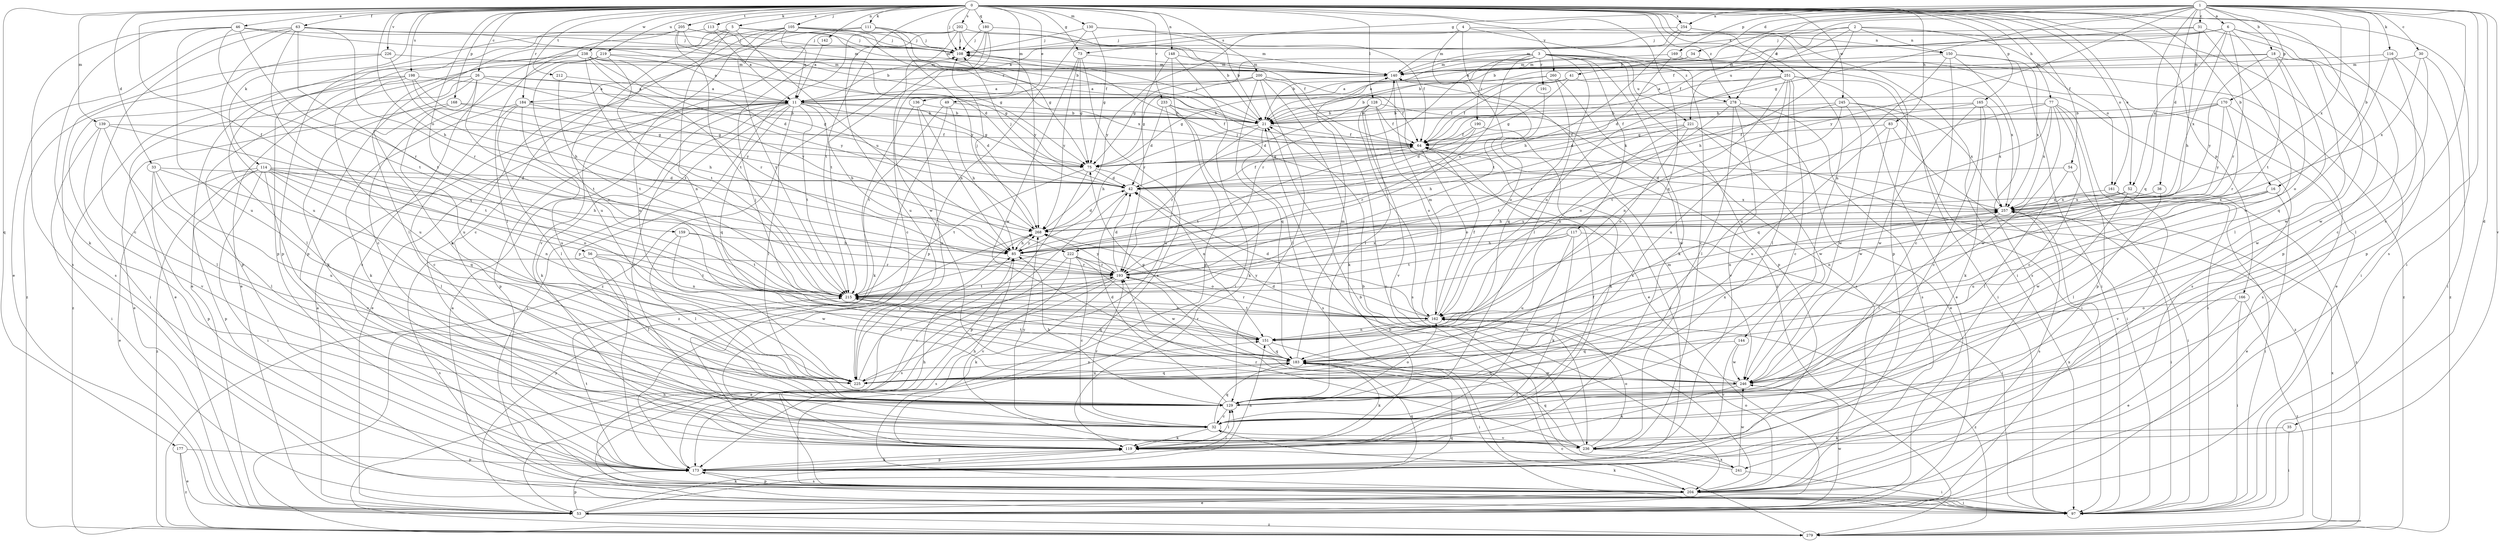 strict digraph  {
0;
1;
2;
3;
4;
5;
6;
11;
16;
18;
21;
26;
30;
31;
32;
33;
34;
35;
36;
41;
42;
46;
49;
52;
53;
54;
56;
63;
64;
73;
75;
77;
83;
85;
97;
105;
108;
111;
113;
114;
116;
117;
119;
128;
129;
130;
136;
139;
140;
142;
144;
148;
150;
151;
159;
161;
162;
165;
166;
168;
169;
170;
173;
177;
180;
183;
184;
190;
191;
193;
198;
200;
202;
204;
205;
212;
215;
219;
221;
222;
225;
226;
233;
236;
238;
241;
245;
246;
251;
254;
257;
260;
268;
278;
279;
0 -> 5  [label=a];
0 -> 16  [label=b];
0 -> 26  [label=c];
0 -> 33  [label=d];
0 -> 46  [label=e];
0 -> 49  [label=e];
0 -> 52  [label=e];
0 -> 54  [label=f];
0 -> 56  [label=f];
0 -> 63  [label=f];
0 -> 73  [label=g];
0 -> 77  [label=h];
0 -> 83  [label=h];
0 -> 85  [label=h];
0 -> 97  [label=i];
0 -> 105  [label=j];
0 -> 108  [label=j];
0 -> 111  [label=k];
0 -> 113  [label=k];
0 -> 114  [label=k];
0 -> 128  [label=l];
0 -> 130  [label=m];
0 -> 136  [label=m];
0 -> 139  [label=m];
0 -> 142  [label=n];
0 -> 144  [label=n];
0 -> 148  [label=n];
0 -> 159  [label=o];
0 -> 161  [label=o];
0 -> 165  [label=p];
0 -> 166  [label=p];
0 -> 168  [label=p];
0 -> 177  [label=q];
0 -> 180  [label=q];
0 -> 183  [label=q];
0 -> 184  [label=r];
0 -> 198  [label=s];
0 -> 200  [label=s];
0 -> 202  [label=s];
0 -> 205  [label=t];
0 -> 212  [label=t];
0 -> 215  [label=t];
0 -> 219  [label=u];
0 -> 226  [label=v];
0 -> 233  [label=v];
0 -> 238  [label=w];
0 -> 241  [label=w];
0 -> 245  [label=w];
0 -> 251  [label=x];
0 -> 254  [label=x];
0 -> 260  [label=y];
0 -> 278  [label=z];
1 -> 6  [label=a];
1 -> 16  [label=b];
1 -> 18  [label=b];
1 -> 21  [label=b];
1 -> 30  [label=c];
1 -> 31  [label=c];
1 -> 32  [label=c];
1 -> 34  [label=d];
1 -> 35  [label=d];
1 -> 36  [label=d];
1 -> 64  [label=f];
1 -> 73  [label=g];
1 -> 75  [label=g];
1 -> 116  [label=k];
1 -> 169  [label=p];
1 -> 170  [label=p];
1 -> 183  [label=q];
1 -> 204  [label=s];
1 -> 236  [label=v];
1 -> 254  [label=x];
1 -> 257  [label=x];
1 -> 268  [label=y];
1 -> 278  [label=z];
2 -> 11  [label=a];
2 -> 41  [label=d];
2 -> 85  [label=h];
2 -> 97  [label=i];
2 -> 150  [label=n];
2 -> 161  [label=o];
2 -> 221  [label=u];
3 -> 21  [label=b];
3 -> 75  [label=g];
3 -> 117  [label=k];
3 -> 119  [label=k];
3 -> 129  [label=l];
3 -> 140  [label=m];
3 -> 173  [label=p];
3 -> 184  [label=r];
3 -> 190  [label=r];
3 -> 191  [label=r];
3 -> 193  [label=r];
3 -> 221  [label=u];
3 -> 222  [label=u];
3 -> 257  [label=x];
3 -> 278  [label=z];
4 -> 150  [label=n];
4 -> 215  [label=t];
4 -> 236  [label=v];
4 -> 268  [label=y];
4 -> 279  [label=z];
5 -> 108  [label=j];
5 -> 140  [label=m];
5 -> 151  [label=n];
5 -> 173  [label=p];
5 -> 222  [label=u];
5 -> 225  [label=u];
6 -> 21  [label=b];
6 -> 32  [label=c];
6 -> 52  [label=e];
6 -> 108  [label=j];
6 -> 140  [label=m];
6 -> 173  [label=p];
6 -> 193  [label=r];
6 -> 215  [label=t];
6 -> 257  [label=x];
11 -> 21  [label=b];
11 -> 32  [label=c];
11 -> 42  [label=d];
11 -> 53  [label=e];
11 -> 75  [label=g];
11 -> 85  [label=h];
11 -> 97  [label=i];
11 -> 119  [label=k];
11 -> 129  [label=l];
11 -> 173  [label=p];
11 -> 183  [label=q];
11 -> 215  [label=t];
16 -> 53  [label=e];
16 -> 151  [label=n];
16 -> 225  [label=u];
16 -> 257  [label=x];
18 -> 21  [label=b];
18 -> 129  [label=l];
18 -> 140  [label=m];
18 -> 162  [label=o];
18 -> 246  [label=w];
18 -> 268  [label=y];
21 -> 64  [label=f];
21 -> 85  [label=h];
21 -> 108  [label=j];
21 -> 193  [label=r];
21 -> 204  [label=s];
26 -> 11  [label=a];
26 -> 53  [label=e];
26 -> 75  [label=g];
26 -> 119  [label=k];
26 -> 215  [label=t];
26 -> 225  [label=u];
26 -> 268  [label=y];
26 -> 279  [label=z];
30 -> 97  [label=i];
30 -> 140  [label=m];
30 -> 246  [label=w];
30 -> 257  [label=x];
31 -> 64  [label=f];
31 -> 85  [label=h];
31 -> 108  [label=j];
31 -> 173  [label=p];
31 -> 246  [label=w];
32 -> 119  [label=k];
32 -> 183  [label=q];
32 -> 193  [label=r];
32 -> 236  [label=v];
32 -> 268  [label=y];
33 -> 42  [label=d];
33 -> 129  [label=l];
33 -> 173  [label=p];
33 -> 183  [label=q];
33 -> 225  [label=u];
34 -> 11  [label=a];
34 -> 140  [label=m];
34 -> 279  [label=z];
35 -> 97  [label=i];
35 -> 119  [label=k];
36 -> 129  [label=l];
36 -> 257  [label=x];
41 -> 11  [label=a];
41 -> 21  [label=b];
41 -> 64  [label=f];
41 -> 75  [label=g];
41 -> 204  [label=s];
42 -> 64  [label=f];
42 -> 108  [label=j];
42 -> 173  [label=p];
42 -> 257  [label=x];
46 -> 21  [label=b];
46 -> 108  [label=j];
46 -> 119  [label=k];
46 -> 193  [label=r];
46 -> 204  [label=s];
46 -> 215  [label=t];
46 -> 225  [label=u];
49 -> 21  [label=b];
49 -> 85  [label=h];
49 -> 215  [label=t];
49 -> 279  [label=z];
52 -> 85  [label=h];
52 -> 151  [label=n];
52 -> 246  [label=w];
52 -> 257  [label=x];
52 -> 279  [label=z];
53 -> 11  [label=a];
53 -> 119  [label=k];
53 -> 173  [label=p];
53 -> 183  [label=q];
53 -> 246  [label=w];
53 -> 257  [label=x];
53 -> 268  [label=y];
53 -> 279  [label=z];
54 -> 42  [label=d];
54 -> 97  [label=i];
54 -> 129  [label=l];
56 -> 129  [label=l];
56 -> 193  [label=r];
56 -> 204  [label=s];
56 -> 215  [label=t];
56 -> 246  [label=w];
63 -> 32  [label=c];
63 -> 53  [label=e];
63 -> 64  [label=f];
63 -> 108  [label=j];
63 -> 183  [label=q];
63 -> 193  [label=r];
63 -> 215  [label=t];
63 -> 225  [label=u];
64 -> 75  [label=g];
64 -> 162  [label=o];
64 -> 215  [label=t];
73 -> 75  [label=g];
73 -> 140  [label=m];
73 -> 204  [label=s];
73 -> 246  [label=w];
73 -> 268  [label=y];
75 -> 42  [label=d];
75 -> 97  [label=i];
75 -> 151  [label=n];
75 -> 215  [label=t];
77 -> 21  [label=b];
77 -> 32  [label=c];
77 -> 97  [label=i];
77 -> 173  [label=p];
77 -> 183  [label=q];
77 -> 215  [label=t];
77 -> 246  [label=w];
77 -> 257  [label=x];
83 -> 64  [label=f];
83 -> 97  [label=i];
83 -> 225  [label=u];
83 -> 246  [label=w];
85 -> 193  [label=r];
85 -> 268  [label=y];
97 -> 11  [label=a];
105 -> 11  [label=a];
105 -> 21  [label=b];
105 -> 32  [label=c];
105 -> 108  [label=j];
105 -> 140  [label=m];
105 -> 204  [label=s];
105 -> 215  [label=t];
105 -> 225  [label=u];
105 -> 257  [label=x];
108 -> 140  [label=m];
111 -> 75  [label=g];
111 -> 108  [label=j];
111 -> 119  [label=k];
111 -> 236  [label=v];
111 -> 268  [label=y];
113 -> 11  [label=a];
113 -> 108  [label=j];
113 -> 173  [label=p];
114 -> 42  [label=d];
114 -> 53  [label=e];
114 -> 85  [label=h];
114 -> 97  [label=i];
114 -> 129  [label=l];
114 -> 151  [label=n];
114 -> 162  [label=o];
114 -> 173  [label=p];
114 -> 236  [label=v];
114 -> 279  [label=z];
116 -> 129  [label=l];
116 -> 140  [label=m];
116 -> 183  [label=q];
116 -> 279  [label=z];
117 -> 32  [label=c];
117 -> 85  [label=h];
117 -> 97  [label=i];
117 -> 119  [label=k];
117 -> 215  [label=t];
117 -> 225  [label=u];
119 -> 64  [label=f];
119 -> 85  [label=h];
119 -> 129  [label=l];
119 -> 173  [label=p];
128 -> 21  [label=b];
128 -> 42  [label=d];
128 -> 64  [label=f];
128 -> 162  [label=o];
128 -> 204  [label=s];
128 -> 236  [label=v];
128 -> 246  [label=w];
129 -> 32  [label=c];
129 -> 42  [label=d];
129 -> 85  [label=h];
129 -> 162  [label=o];
130 -> 21  [label=b];
130 -> 64  [label=f];
130 -> 75  [label=g];
130 -> 108  [label=j];
130 -> 173  [label=p];
136 -> 21  [label=b];
136 -> 85  [label=h];
136 -> 119  [label=k];
136 -> 225  [label=u];
139 -> 64  [label=f];
139 -> 97  [label=i];
139 -> 129  [label=l];
139 -> 215  [label=t];
139 -> 236  [label=v];
140 -> 11  [label=a];
140 -> 53  [label=e];
140 -> 129  [label=l];
142 -> 11  [label=a];
144 -> 183  [label=q];
144 -> 236  [label=v];
144 -> 246  [label=w];
148 -> 97  [label=i];
148 -> 140  [label=m];
148 -> 173  [label=p];
148 -> 193  [label=r];
150 -> 32  [label=c];
150 -> 97  [label=i];
150 -> 140  [label=m];
150 -> 204  [label=s];
150 -> 225  [label=u];
150 -> 257  [label=x];
151 -> 97  [label=i];
151 -> 108  [label=j];
151 -> 183  [label=q];
151 -> 257  [label=x];
159 -> 85  [label=h];
159 -> 129  [label=l];
159 -> 151  [label=n];
159 -> 215  [label=t];
161 -> 97  [label=i];
161 -> 236  [label=v];
161 -> 257  [label=x];
162 -> 42  [label=d];
162 -> 64  [label=f];
162 -> 140  [label=m];
162 -> 151  [label=n];
162 -> 193  [label=r];
162 -> 215  [label=t];
162 -> 268  [label=y];
162 -> 279  [label=z];
165 -> 21  [label=b];
165 -> 32  [label=c];
165 -> 42  [label=d];
165 -> 119  [label=k];
165 -> 246  [label=w];
165 -> 257  [label=x];
166 -> 53  [label=e];
166 -> 97  [label=i];
166 -> 162  [label=o];
166 -> 279  [label=z];
168 -> 21  [label=b];
168 -> 53  [label=e];
168 -> 75  [label=g];
168 -> 225  [label=u];
169 -> 42  [label=d];
169 -> 53  [label=e];
169 -> 140  [label=m];
170 -> 21  [label=b];
170 -> 64  [label=f];
170 -> 75  [label=g];
170 -> 193  [label=r];
170 -> 204  [label=s];
170 -> 268  [label=y];
173 -> 64  [label=f];
173 -> 85  [label=h];
173 -> 119  [label=k];
173 -> 129  [label=l];
173 -> 151  [label=n];
173 -> 183  [label=q];
173 -> 204  [label=s];
173 -> 215  [label=t];
177 -> 53  [label=e];
177 -> 173  [label=p];
177 -> 279  [label=z];
180 -> 64  [label=f];
180 -> 108  [label=j];
180 -> 215  [label=t];
180 -> 246  [label=w];
180 -> 279  [label=z];
183 -> 75  [label=g];
183 -> 119  [label=k];
183 -> 140  [label=m];
183 -> 193  [label=r];
183 -> 215  [label=t];
183 -> 225  [label=u];
183 -> 246  [label=w];
184 -> 21  [label=b];
184 -> 32  [label=c];
184 -> 75  [label=g];
184 -> 119  [label=k];
184 -> 129  [label=l];
184 -> 225  [label=u];
190 -> 42  [label=d];
190 -> 64  [label=f];
190 -> 119  [label=k];
190 -> 193  [label=r];
191 -> 162  [label=o];
193 -> 42  [label=d];
193 -> 53  [label=e];
193 -> 119  [label=k];
193 -> 204  [label=s];
193 -> 215  [label=t];
193 -> 257  [label=x];
193 -> 268  [label=y];
198 -> 11  [label=a];
198 -> 85  [label=h];
198 -> 97  [label=i];
198 -> 129  [label=l];
198 -> 225  [label=u];
198 -> 268  [label=y];
200 -> 11  [label=a];
200 -> 64  [label=f];
200 -> 75  [label=g];
200 -> 119  [label=k];
200 -> 129  [label=l];
200 -> 183  [label=q];
200 -> 204  [label=s];
202 -> 21  [label=b];
202 -> 32  [label=c];
202 -> 108  [label=j];
202 -> 173  [label=p];
202 -> 225  [label=u];
202 -> 268  [label=y];
204 -> 53  [label=e];
204 -> 97  [label=i];
204 -> 119  [label=k];
204 -> 162  [label=o];
204 -> 173  [label=p];
205 -> 42  [label=d];
205 -> 75  [label=g];
205 -> 108  [label=j];
205 -> 129  [label=l];
205 -> 140  [label=m];
205 -> 173  [label=p];
205 -> 215  [label=t];
212 -> 11  [label=a];
212 -> 215  [label=t];
215 -> 162  [label=o];
215 -> 183  [label=q];
219 -> 11  [label=a];
219 -> 32  [label=c];
219 -> 53  [label=e];
219 -> 140  [label=m];
219 -> 151  [label=n];
219 -> 215  [label=t];
221 -> 64  [label=f];
221 -> 85  [label=h];
221 -> 162  [label=o];
221 -> 215  [label=t];
221 -> 246  [label=w];
221 -> 279  [label=z];
222 -> 32  [label=c];
222 -> 162  [label=o];
222 -> 193  [label=r];
222 -> 204  [label=s];
222 -> 236  [label=v];
222 -> 246  [label=w];
225 -> 151  [label=n];
225 -> 183  [label=q];
225 -> 193  [label=r];
225 -> 257  [label=x];
225 -> 268  [label=y];
226 -> 85  [label=h];
226 -> 140  [label=m];
226 -> 204  [label=s];
226 -> 279  [label=z];
233 -> 21  [label=b];
233 -> 42  [label=d];
233 -> 64  [label=f];
233 -> 119  [label=k];
233 -> 225  [label=u];
236 -> 21  [label=b];
236 -> 140  [label=m];
236 -> 162  [label=o];
236 -> 183  [label=q];
236 -> 193  [label=r];
236 -> 241  [label=x];
238 -> 42  [label=d];
238 -> 53  [label=e];
238 -> 75  [label=g];
238 -> 129  [label=l];
238 -> 140  [label=m];
238 -> 173  [label=p];
238 -> 193  [label=r];
238 -> 215  [label=t];
238 -> 268  [label=y];
241 -> 21  [label=b];
241 -> 32  [label=c];
241 -> 97  [label=i];
241 -> 246  [label=w];
245 -> 21  [label=b];
245 -> 97  [label=i];
245 -> 162  [label=o];
245 -> 193  [label=r];
245 -> 246  [label=w];
245 -> 257  [label=x];
246 -> 42  [label=d];
246 -> 119  [label=k];
246 -> 129  [label=l];
246 -> 183  [label=q];
251 -> 11  [label=a];
251 -> 32  [label=c];
251 -> 53  [label=e];
251 -> 75  [label=g];
251 -> 97  [label=i];
251 -> 129  [label=l];
251 -> 151  [label=n];
251 -> 162  [label=o];
251 -> 225  [label=u];
254 -> 85  [label=h];
254 -> 97  [label=i];
254 -> 108  [label=j];
254 -> 140  [label=m];
254 -> 173  [label=p];
257 -> 97  [label=i];
257 -> 108  [label=j];
257 -> 129  [label=l];
257 -> 204  [label=s];
257 -> 268  [label=y];
260 -> 11  [label=a];
260 -> 64  [label=f];
260 -> 183  [label=q];
260 -> 204  [label=s];
268 -> 42  [label=d];
268 -> 85  [label=h];
268 -> 108  [label=j];
278 -> 21  [label=b];
278 -> 53  [label=e];
278 -> 129  [label=l];
278 -> 151  [label=n];
278 -> 204  [label=s];
278 -> 236  [label=v];
279 -> 21  [label=b];
279 -> 85  [label=h];
279 -> 257  [label=x];
}
